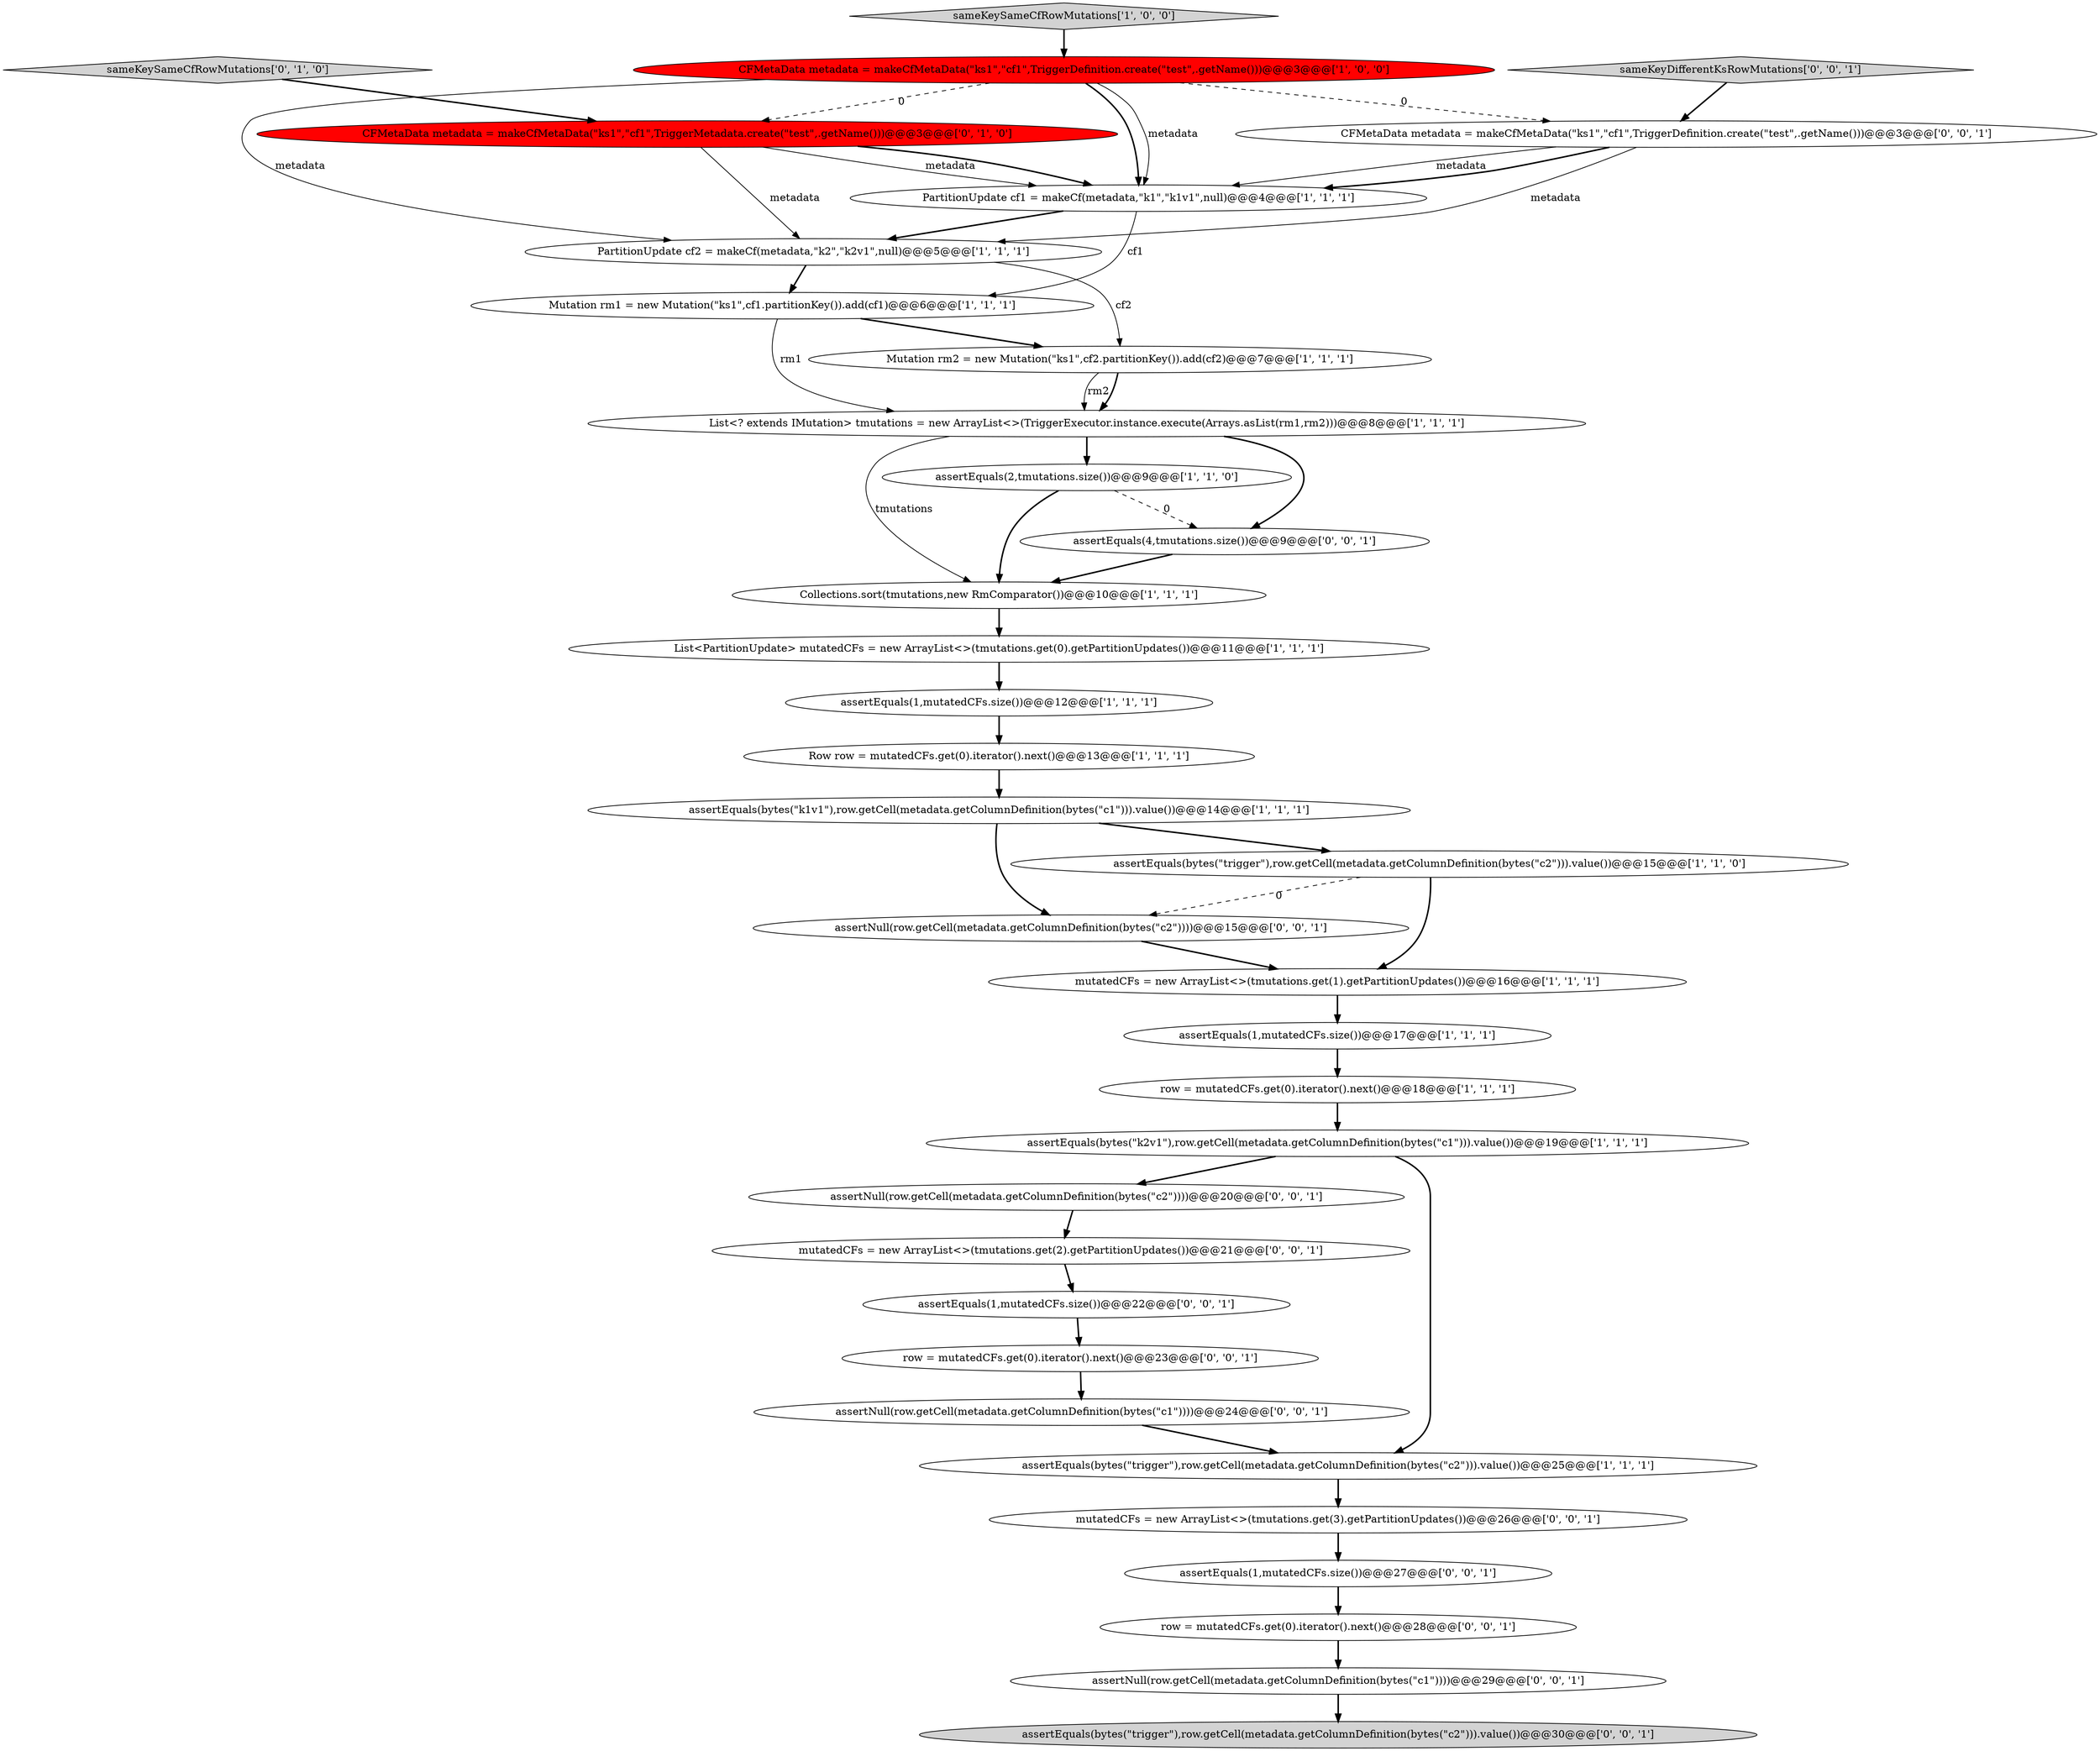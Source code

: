 digraph {
19 [style = filled, label = "sameKeySameCfRowMutations['0', '1', '0']", fillcolor = lightgray, shape = diamond image = "AAA0AAABBB2BBB"];
7 [style = filled, label = "assertEquals(bytes(\"k1v1\"),row.getCell(metadata.getColumnDefinition(bytes(\"c1\"))).value())@@@14@@@['1', '1', '1']", fillcolor = white, shape = ellipse image = "AAA0AAABBB1BBB"];
25 [style = filled, label = "sameKeyDifferentKsRowMutations['0', '0', '1']", fillcolor = lightgray, shape = diamond image = "AAA0AAABBB3BBB"];
5 [style = filled, label = "Mutation rm2 = new Mutation(\"ks1\",cf2.partitionKey()).add(cf2)@@@7@@@['1', '1', '1']", fillcolor = white, shape = ellipse image = "AAA0AAABBB1BBB"];
20 [style = filled, label = "CFMetaData metadata = makeCfMetaData(\"ks1\",\"cf1\",TriggerMetadata.create(\"test\",.getName()))@@@3@@@['0', '1', '0']", fillcolor = red, shape = ellipse image = "AAA1AAABBB2BBB"];
29 [style = filled, label = "assertNull(row.getCell(metadata.getColumnDefinition(bytes(\"c1\"))))@@@24@@@['0', '0', '1']", fillcolor = white, shape = ellipse image = "AAA0AAABBB3BBB"];
28 [style = filled, label = "assertNull(row.getCell(metadata.getColumnDefinition(bytes(\"c1\"))))@@@29@@@['0', '0', '1']", fillcolor = white, shape = ellipse image = "AAA0AAABBB3BBB"];
33 [style = filled, label = "mutatedCFs = new ArrayList<>(tmutations.get(3).getPartitionUpdates())@@@26@@@['0', '0', '1']", fillcolor = white, shape = ellipse image = "AAA0AAABBB3BBB"];
0 [style = filled, label = "CFMetaData metadata = makeCfMetaData(\"ks1\",\"cf1\",TriggerDefinition.create(\"test\",.getName()))@@@3@@@['1', '0', '0']", fillcolor = red, shape = ellipse image = "AAA1AAABBB1BBB"];
27 [style = filled, label = "mutatedCFs = new ArrayList<>(tmutations.get(2).getPartitionUpdates())@@@21@@@['0', '0', '1']", fillcolor = white, shape = ellipse image = "AAA0AAABBB3BBB"];
11 [style = filled, label = "assertEquals(1,mutatedCFs.size())@@@12@@@['1', '1', '1']", fillcolor = white, shape = ellipse image = "AAA0AAABBB1BBB"];
10 [style = filled, label = "PartitionUpdate cf2 = makeCf(metadata,\"k2\",\"k2v1\",null)@@@5@@@['1', '1', '1']", fillcolor = white, shape = ellipse image = "AAA0AAABBB1BBB"];
4 [style = filled, label = "List<PartitionUpdate> mutatedCFs = new ArrayList<>(tmutations.get(0).getPartitionUpdates())@@@11@@@['1', '1', '1']", fillcolor = white, shape = ellipse image = "AAA0AAABBB1BBB"];
6 [style = filled, label = "List<? extends IMutation> tmutations = new ArrayList<>(TriggerExecutor.instance.execute(Arrays.asList(rm1,rm2)))@@@8@@@['1', '1', '1']", fillcolor = white, shape = ellipse image = "AAA0AAABBB1BBB"];
18 [style = filled, label = "sameKeySameCfRowMutations['1', '0', '0']", fillcolor = lightgray, shape = diamond image = "AAA0AAABBB1BBB"];
3 [style = filled, label = "Mutation rm1 = new Mutation(\"ks1\",cf1.partitionKey()).add(cf1)@@@6@@@['1', '1', '1']", fillcolor = white, shape = ellipse image = "AAA0AAABBB1BBB"];
15 [style = filled, label = "assertEquals(1,mutatedCFs.size())@@@17@@@['1', '1', '1']", fillcolor = white, shape = ellipse image = "AAA0AAABBB1BBB"];
22 [style = filled, label = "row = mutatedCFs.get(0).iterator().next()@@@23@@@['0', '0', '1']", fillcolor = white, shape = ellipse image = "AAA0AAABBB3BBB"];
1 [style = filled, label = "Row row = mutatedCFs.get(0).iterator().next()@@@13@@@['1', '1', '1']", fillcolor = white, shape = ellipse image = "AAA0AAABBB1BBB"];
23 [style = filled, label = "assertNull(row.getCell(metadata.getColumnDefinition(bytes(\"c2\"))))@@@15@@@['0', '0', '1']", fillcolor = white, shape = ellipse image = "AAA0AAABBB3BBB"];
30 [style = filled, label = "assertEquals(bytes(\"trigger\"),row.getCell(metadata.getColumnDefinition(bytes(\"c2\"))).value())@@@30@@@['0', '0', '1']", fillcolor = lightgray, shape = ellipse image = "AAA0AAABBB3BBB"];
34 [style = filled, label = "assertEquals(1,mutatedCFs.size())@@@27@@@['0', '0', '1']", fillcolor = white, shape = ellipse image = "AAA0AAABBB3BBB"];
26 [style = filled, label = "row = mutatedCFs.get(0).iterator().next()@@@28@@@['0', '0', '1']", fillcolor = white, shape = ellipse image = "AAA0AAABBB3BBB"];
2 [style = filled, label = "row = mutatedCFs.get(0).iterator().next()@@@18@@@['1', '1', '1']", fillcolor = white, shape = ellipse image = "AAA0AAABBB1BBB"];
16 [style = filled, label = "assertEquals(bytes(\"k2v1\"),row.getCell(metadata.getColumnDefinition(bytes(\"c1\"))).value())@@@19@@@['1', '1', '1']", fillcolor = white, shape = ellipse image = "AAA0AAABBB1BBB"];
8 [style = filled, label = "PartitionUpdate cf1 = makeCf(metadata,\"k1\",\"k1v1\",null)@@@4@@@['1', '1', '1']", fillcolor = white, shape = ellipse image = "AAA0AAABBB1BBB"];
9 [style = filled, label = "assertEquals(2,tmutations.size())@@@9@@@['1', '1', '0']", fillcolor = white, shape = ellipse image = "AAA0AAABBB1BBB"];
31 [style = filled, label = "assertEquals(4,tmutations.size())@@@9@@@['0', '0', '1']", fillcolor = white, shape = ellipse image = "AAA0AAABBB3BBB"];
13 [style = filled, label = "mutatedCFs = new ArrayList<>(tmutations.get(1).getPartitionUpdates())@@@16@@@['1', '1', '1']", fillcolor = white, shape = ellipse image = "AAA0AAABBB1BBB"];
21 [style = filled, label = "assertEquals(1,mutatedCFs.size())@@@22@@@['0', '0', '1']", fillcolor = white, shape = ellipse image = "AAA0AAABBB3BBB"];
14 [style = filled, label = "Collections.sort(tmutations,new RmComparator())@@@10@@@['1', '1', '1']", fillcolor = white, shape = ellipse image = "AAA0AAABBB1BBB"];
24 [style = filled, label = "assertNull(row.getCell(metadata.getColumnDefinition(bytes(\"c2\"))))@@@20@@@['0', '0', '1']", fillcolor = white, shape = ellipse image = "AAA0AAABBB3BBB"];
17 [style = filled, label = "assertEquals(bytes(\"trigger\"),row.getCell(metadata.getColumnDefinition(bytes(\"c2\"))).value())@@@25@@@['1', '1', '1']", fillcolor = white, shape = ellipse image = "AAA0AAABBB1BBB"];
32 [style = filled, label = "CFMetaData metadata = makeCfMetaData(\"ks1\",\"cf1\",TriggerDefinition.create(\"test\",.getName()))@@@3@@@['0', '0', '1']", fillcolor = white, shape = ellipse image = "AAA0AAABBB3BBB"];
12 [style = filled, label = "assertEquals(bytes(\"trigger\"),row.getCell(metadata.getColumnDefinition(bytes(\"c2\"))).value())@@@15@@@['1', '1', '0']", fillcolor = white, shape = ellipse image = "AAA0AAABBB1BBB"];
31->14 [style = bold, label=""];
8->10 [style = bold, label=""];
15->2 [style = bold, label=""];
29->17 [style = bold, label=""];
12->23 [style = dashed, label="0"];
32->8 [style = solid, label="metadata"];
32->10 [style = solid, label="metadata"];
28->30 [style = bold, label=""];
11->1 [style = bold, label=""];
7->12 [style = bold, label=""];
19->20 [style = bold, label=""];
16->24 [style = bold, label=""];
5->6 [style = solid, label="rm2"];
0->32 [style = dashed, label="0"];
25->32 [style = bold, label=""];
22->29 [style = bold, label=""];
10->3 [style = bold, label=""];
17->33 [style = bold, label=""];
16->17 [style = bold, label=""];
0->20 [style = dashed, label="0"];
10->5 [style = solid, label="cf2"];
1->7 [style = bold, label=""];
3->6 [style = solid, label="rm1"];
20->10 [style = solid, label="metadata"];
6->14 [style = solid, label="tmutations"];
8->3 [style = solid, label="cf1"];
20->8 [style = solid, label="metadata"];
12->13 [style = bold, label=""];
3->5 [style = bold, label=""];
20->8 [style = bold, label=""];
32->8 [style = bold, label=""];
6->31 [style = bold, label=""];
9->31 [style = dashed, label="0"];
5->6 [style = bold, label=""];
34->26 [style = bold, label=""];
23->13 [style = bold, label=""];
21->22 [style = bold, label=""];
0->10 [style = solid, label="metadata"];
7->23 [style = bold, label=""];
0->8 [style = bold, label=""];
0->8 [style = solid, label="metadata"];
9->14 [style = bold, label=""];
13->15 [style = bold, label=""];
26->28 [style = bold, label=""];
6->9 [style = bold, label=""];
4->11 [style = bold, label=""];
27->21 [style = bold, label=""];
33->34 [style = bold, label=""];
24->27 [style = bold, label=""];
18->0 [style = bold, label=""];
14->4 [style = bold, label=""];
2->16 [style = bold, label=""];
}
